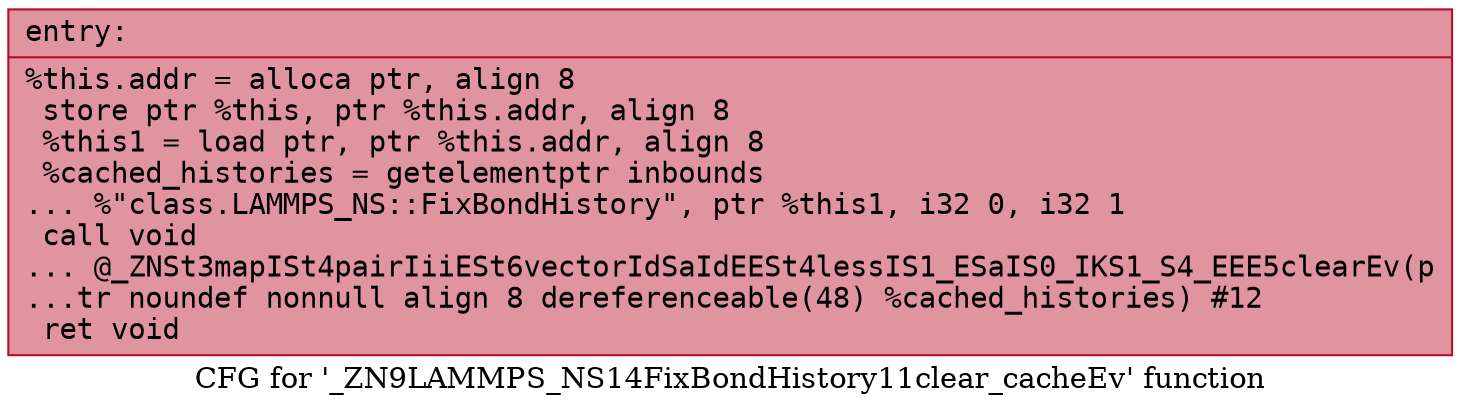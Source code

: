digraph "CFG for '_ZN9LAMMPS_NS14FixBondHistory11clear_cacheEv' function" {
	label="CFG for '_ZN9LAMMPS_NS14FixBondHistory11clear_cacheEv' function";

	Node0x55e722d1c4e0 [shape=record,color="#b70d28ff", style=filled, fillcolor="#b70d2870" fontname="Courier",label="{entry:\l|  %this.addr = alloca ptr, align 8\l  store ptr %this, ptr %this.addr, align 8\l  %this1 = load ptr, ptr %this.addr, align 8\l  %cached_histories = getelementptr inbounds\l... %\"class.LAMMPS_NS::FixBondHistory\", ptr %this1, i32 0, i32 1\l  call void\l... @_ZNSt3mapISt4pairIiiESt6vectorIdSaIdEESt4lessIS1_ESaIS0_IKS1_S4_EEE5clearEv(p\l...tr noundef nonnull align 8 dereferenceable(48) %cached_histories) #12\l  ret void\l}"];
}
